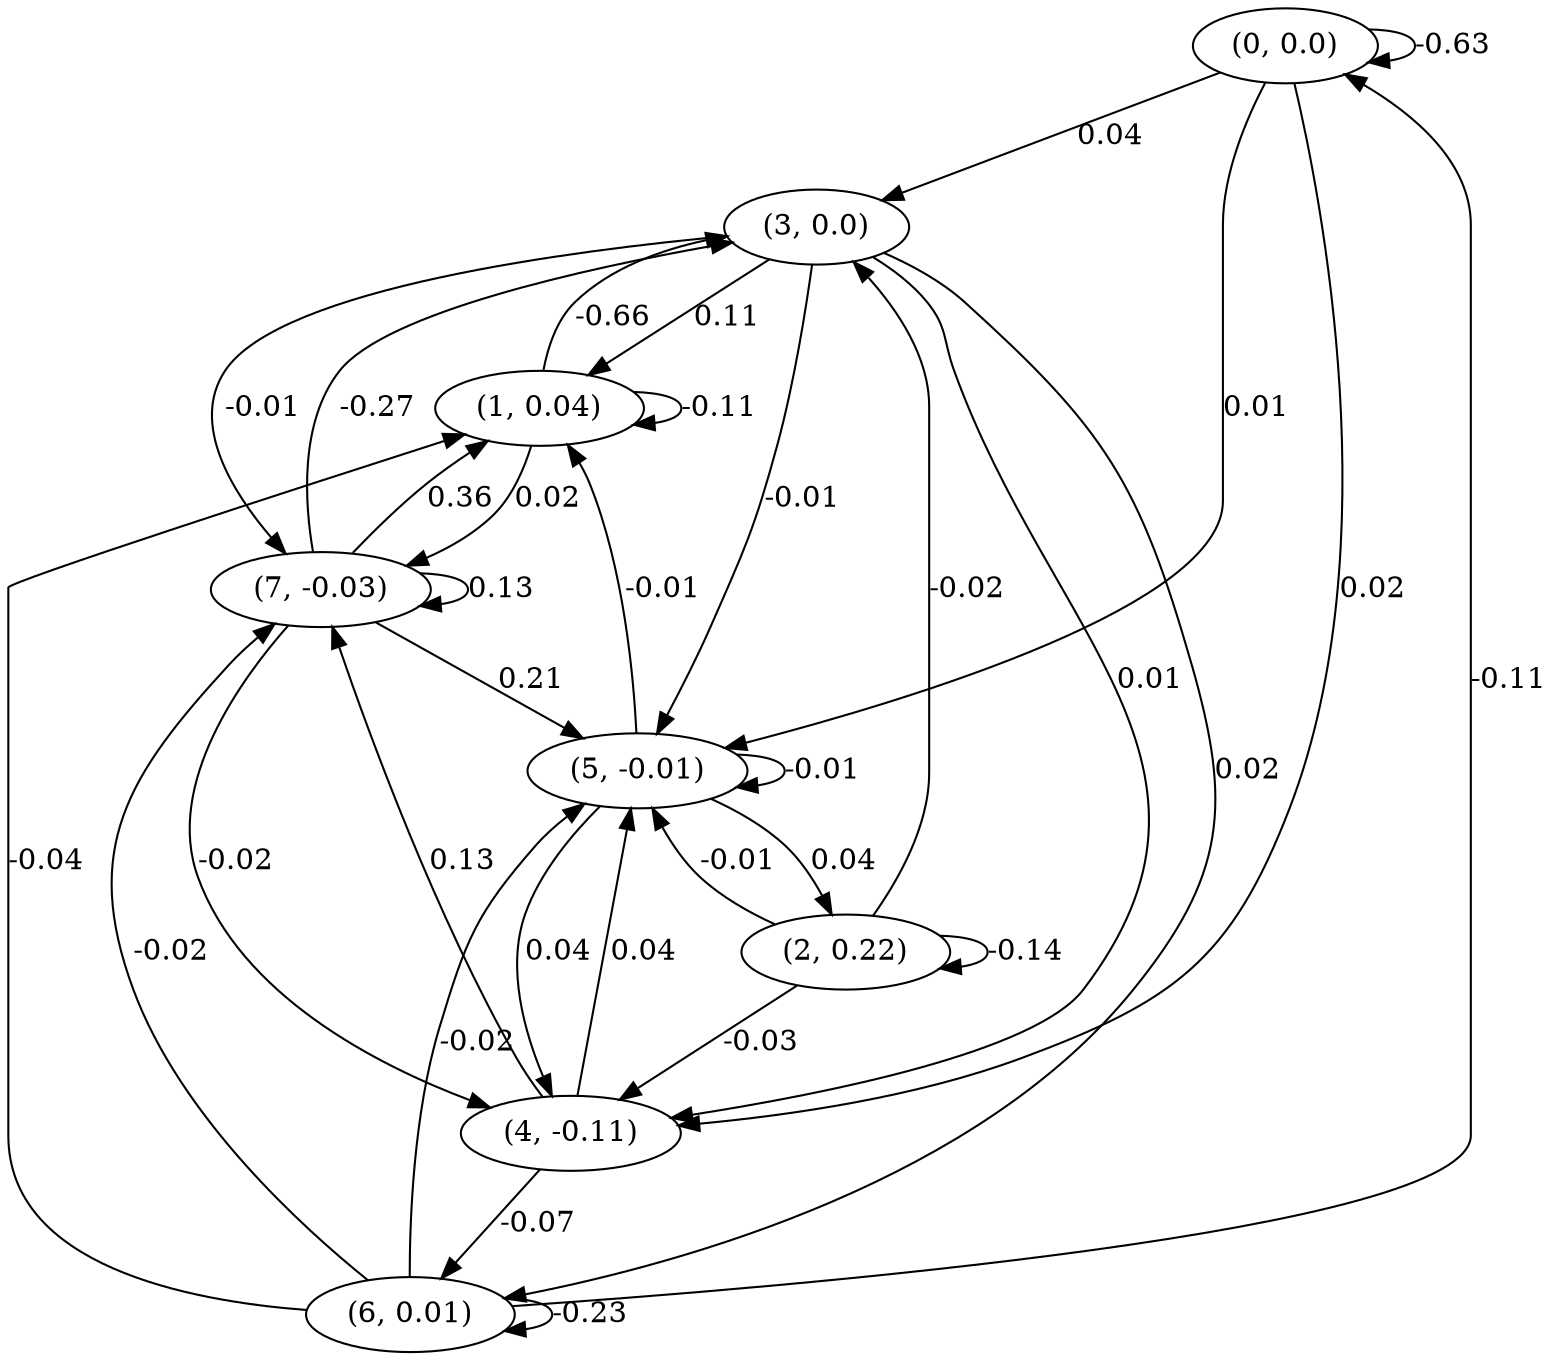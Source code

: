 digraph {
    0 [ label = "(0, 0.0)" ]
    1 [ label = "(1, 0.04)" ]
    2 [ label = "(2, 0.22)" ]
    3 [ label = "(3, 0.0)" ]
    4 [ label = "(4, -0.11)" ]
    5 [ label = "(5, -0.01)" ]
    6 [ label = "(6, 0.01)" ]
    7 [ label = "(7, -0.03)" ]
    0 -> 0 [ label = "-0.63" ]
    1 -> 1 [ label = "-0.11" ]
    2 -> 2 [ label = "-0.14" ]
    5 -> 5 [ label = "-0.01" ]
    6 -> 6 [ label = "-0.23" ]
    7 -> 7 [ label = "0.13" ]
    6 -> 0 [ label = "-0.11" ]
    3 -> 1 [ label = "0.11" ]
    5 -> 1 [ label = "-0.01" ]
    6 -> 1 [ label = "-0.04" ]
    7 -> 1 [ label = "0.36" ]
    5 -> 2 [ label = "0.04" ]
    0 -> 3 [ label = "0.04" ]
    1 -> 3 [ label = "-0.66" ]
    2 -> 3 [ label = "-0.02" ]
    7 -> 3 [ label = "-0.27" ]
    0 -> 4 [ label = "0.02" ]
    2 -> 4 [ label = "-0.03" ]
    3 -> 4 [ label = "0.01" ]
    5 -> 4 [ label = "0.04" ]
    7 -> 4 [ label = "-0.02" ]
    0 -> 5 [ label = "0.01" ]
    2 -> 5 [ label = "-0.01" ]
    3 -> 5 [ label = "-0.01" ]
    4 -> 5 [ label = "0.04" ]
    6 -> 5 [ label = "-0.02" ]
    7 -> 5 [ label = "0.21" ]
    3 -> 6 [ label = "0.02" ]
    4 -> 6 [ label = "-0.07" ]
    1 -> 7 [ label = "0.02" ]
    3 -> 7 [ label = "-0.01" ]
    4 -> 7 [ label = "0.13" ]
    6 -> 7 [ label = "-0.02" ]
}

